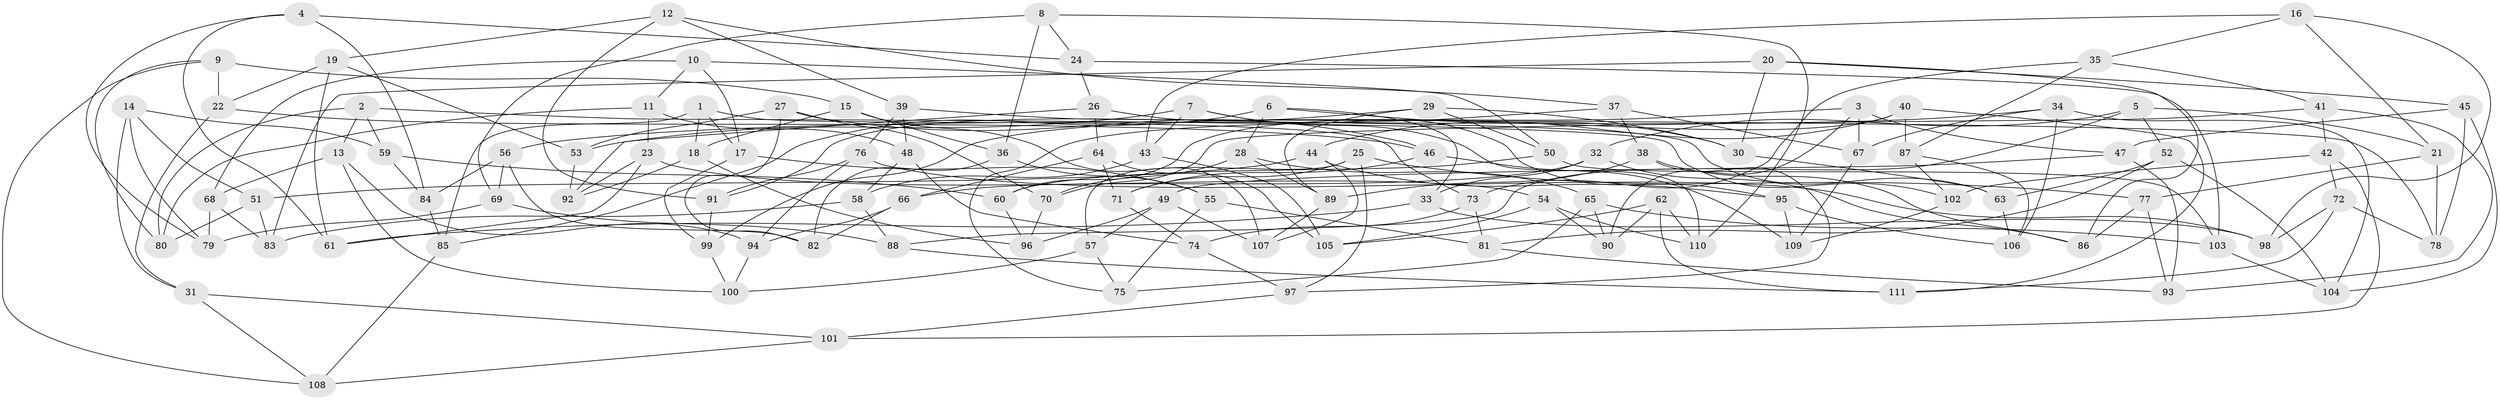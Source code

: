 // coarse degree distribution, {4: 0.5641025641025641, 3: 0.02564102564102564, 6: 0.3076923076923077, 5: 0.10256410256410256}
// Generated by graph-tools (version 1.1) at 2025/38/03/04/25 23:38:10]
// undirected, 111 vertices, 222 edges
graph export_dot {
  node [color=gray90,style=filled];
  1;
  2;
  3;
  4;
  5;
  6;
  7;
  8;
  9;
  10;
  11;
  12;
  13;
  14;
  15;
  16;
  17;
  18;
  19;
  20;
  21;
  22;
  23;
  24;
  25;
  26;
  27;
  28;
  29;
  30;
  31;
  32;
  33;
  34;
  35;
  36;
  37;
  38;
  39;
  40;
  41;
  42;
  43;
  44;
  45;
  46;
  47;
  48;
  49;
  50;
  51;
  52;
  53;
  54;
  55;
  56;
  57;
  58;
  59;
  60;
  61;
  62;
  63;
  64;
  65;
  66;
  67;
  68;
  69;
  70;
  71;
  72;
  73;
  74;
  75;
  76;
  77;
  78;
  79;
  80;
  81;
  82;
  83;
  84;
  85;
  86;
  87;
  88;
  89;
  90;
  91;
  92;
  93;
  94;
  95;
  96;
  97;
  98;
  99;
  100;
  101;
  102;
  103;
  104;
  105;
  106;
  107;
  108;
  109;
  110;
  111;
  1 -- 18;
  1 -- 17;
  1 -- 73;
  1 -- 85;
  2 -- 59;
  2 -- 80;
  2 -- 13;
  2 -- 102;
  3 -- 90;
  3 -- 99;
  3 -- 67;
  3 -- 47;
  4 -- 61;
  4 -- 84;
  4 -- 24;
  4 -- 79;
  5 -- 32;
  5 -- 21;
  5 -- 88;
  5 -- 52;
  6 -- 28;
  6 -- 30;
  6 -- 85;
  6 -- 33;
  7 -- 43;
  7 -- 110;
  7 -- 95;
  7 -- 53;
  8 -- 69;
  8 -- 110;
  8 -- 36;
  8 -- 24;
  9 -- 22;
  9 -- 15;
  9 -- 80;
  9 -- 108;
  10 -- 11;
  10 -- 50;
  10 -- 17;
  10 -- 68;
  11 -- 80;
  11 -- 23;
  11 -- 48;
  12 -- 37;
  12 -- 19;
  12 -- 39;
  12 -- 91;
  13 -- 68;
  13 -- 100;
  13 -- 94;
  14 -- 31;
  14 -- 59;
  14 -- 79;
  14 -- 51;
  15 -- 18;
  15 -- 36;
  15 -- 107;
  16 -- 21;
  16 -- 98;
  16 -- 43;
  16 -- 35;
  17 -- 55;
  17 -- 99;
  18 -- 92;
  18 -- 96;
  19 -- 61;
  19 -- 53;
  19 -- 22;
  20 -- 45;
  20 -- 86;
  20 -- 30;
  20 -- 83;
  21 -- 77;
  21 -- 78;
  22 -- 46;
  22 -- 31;
  23 -- 61;
  23 -- 54;
  23 -- 92;
  24 -- 26;
  24 -- 103;
  25 -- 57;
  25 -- 77;
  25 -- 71;
  25 -- 97;
  26 -- 92;
  26 -- 63;
  26 -- 64;
  27 -- 82;
  27 -- 53;
  27 -- 46;
  27 -- 70;
  28 -- 89;
  28 -- 65;
  28 -- 70;
  29 -- 50;
  29 -- 89;
  29 -- 91;
  29 -- 30;
  30 -- 63;
  31 -- 101;
  31 -- 108;
  32 -- 86;
  32 -- 66;
  32 -- 33;
  33 -- 98;
  33 -- 61;
  34 -- 106;
  34 -- 56;
  34 -- 104;
  34 -- 67;
  35 -- 87;
  35 -- 41;
  35 -- 73;
  36 -- 82;
  36 -- 55;
  37 -- 75;
  37 -- 67;
  37 -- 38;
  38 -- 86;
  38 -- 97;
  38 -- 89;
  39 -- 78;
  39 -- 76;
  39 -- 48;
  40 -- 87;
  40 -- 44;
  40 -- 60;
  40 -- 111;
  41 -- 42;
  41 -- 70;
  41 -- 93;
  42 -- 101;
  42 -- 72;
  42 -- 102;
  43 -- 58;
  43 -- 105;
  44 -- 51;
  44 -- 107;
  44 -- 95;
  45 -- 104;
  45 -- 78;
  45 -- 47;
  46 -- 71;
  46 -- 109;
  47 -- 49;
  47 -- 93;
  48 -- 58;
  48 -- 74;
  49 -- 96;
  49 -- 107;
  49 -- 57;
  50 -- 60;
  50 -- 103;
  51 -- 80;
  51 -- 83;
  52 -- 104;
  52 -- 63;
  52 -- 81;
  53 -- 92;
  54 -- 105;
  54 -- 110;
  54 -- 90;
  55 -- 81;
  55 -- 75;
  56 -- 69;
  56 -- 84;
  56 -- 82;
  57 -- 100;
  57 -- 75;
  58 -- 83;
  58 -- 88;
  59 -- 84;
  59 -- 60;
  60 -- 96;
  62 -- 110;
  62 -- 90;
  62 -- 105;
  62 -- 111;
  63 -- 106;
  64 -- 66;
  64 -- 105;
  64 -- 71;
  65 -- 103;
  65 -- 90;
  65 -- 75;
  66 -- 82;
  66 -- 94;
  67 -- 109;
  68 -- 79;
  68 -- 83;
  69 -- 79;
  69 -- 88;
  70 -- 96;
  71 -- 74;
  72 -- 78;
  72 -- 98;
  72 -- 111;
  73 -- 74;
  73 -- 81;
  74 -- 97;
  76 -- 98;
  76 -- 91;
  76 -- 94;
  77 -- 93;
  77 -- 86;
  81 -- 93;
  84 -- 85;
  85 -- 108;
  87 -- 106;
  87 -- 102;
  88 -- 111;
  89 -- 107;
  91 -- 99;
  94 -- 100;
  95 -- 109;
  95 -- 106;
  97 -- 101;
  99 -- 100;
  101 -- 108;
  102 -- 109;
  103 -- 104;
}

